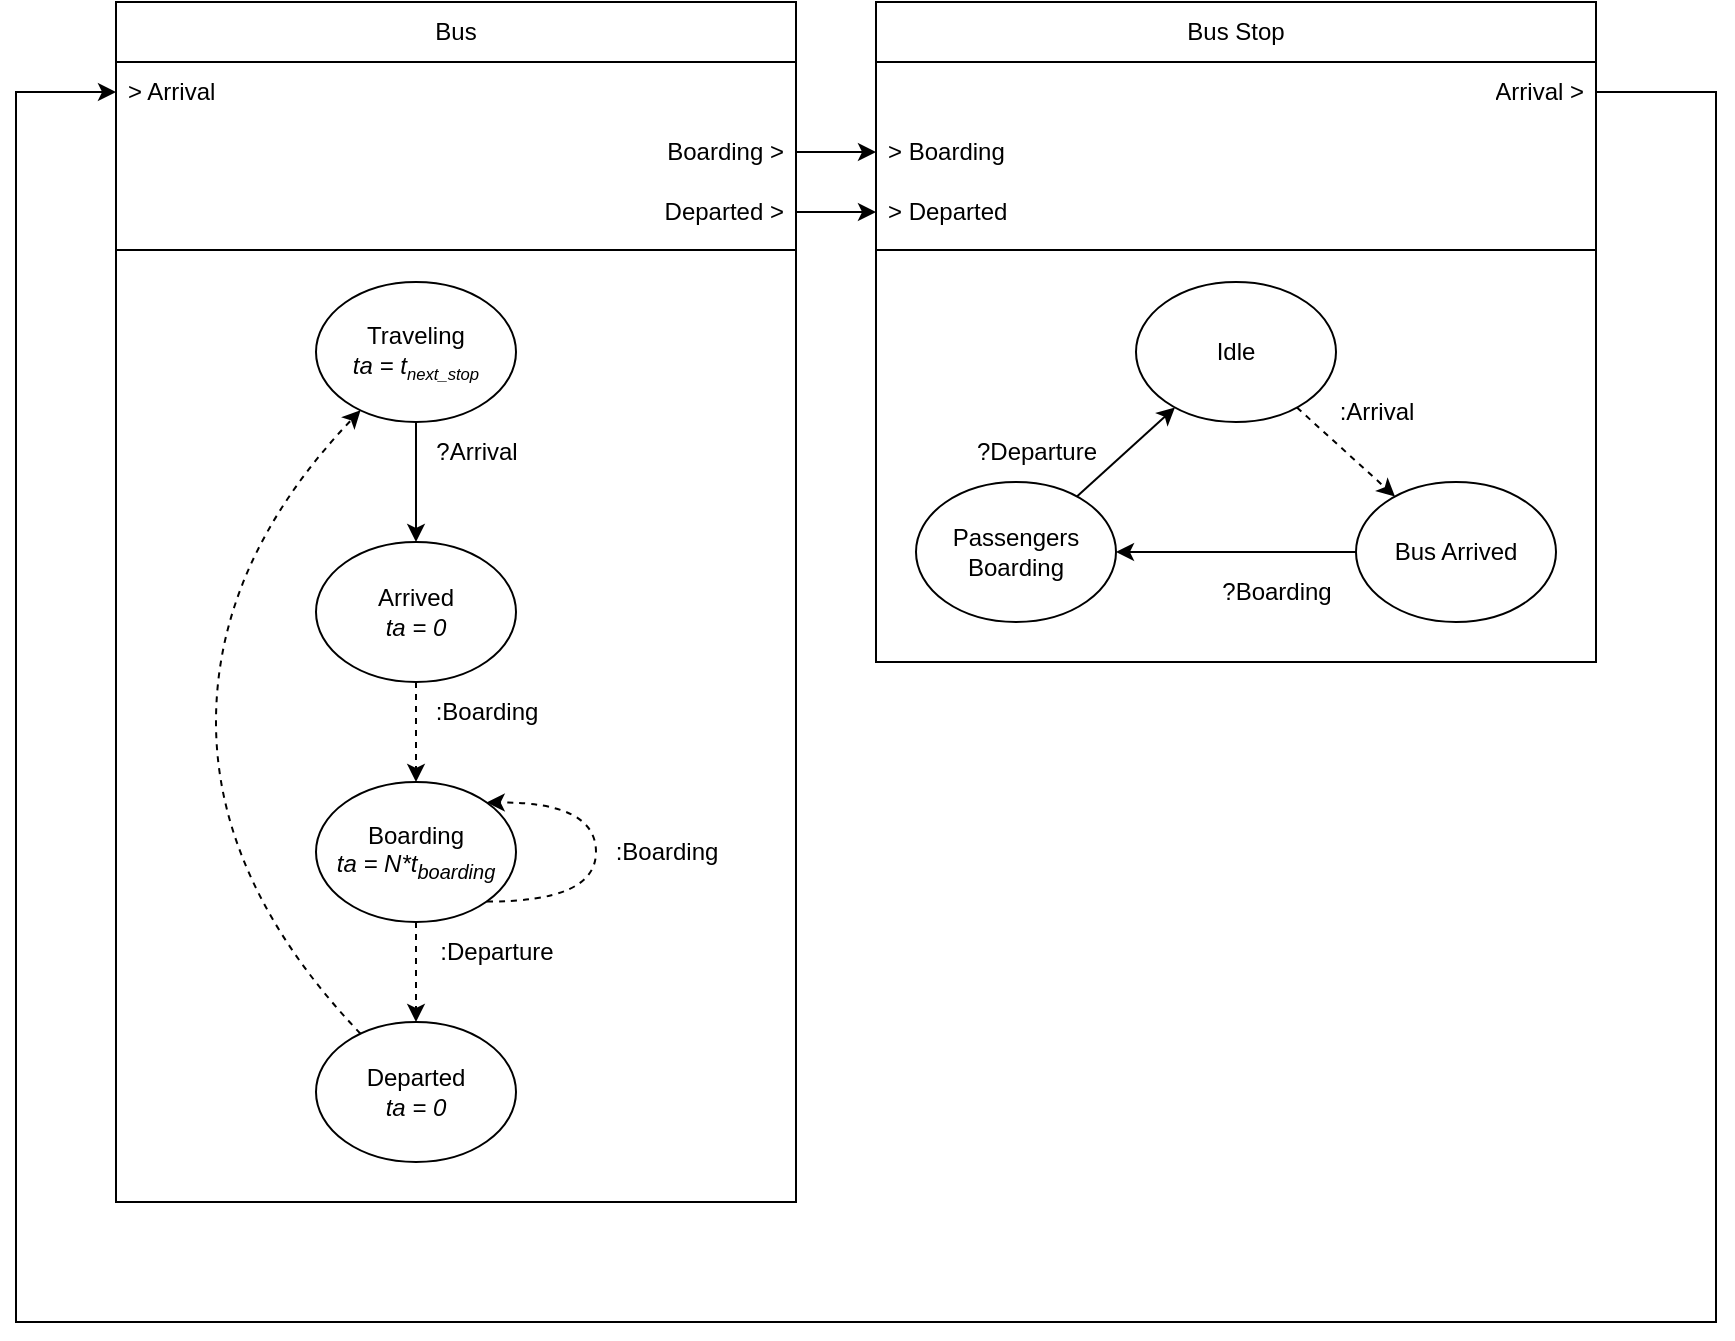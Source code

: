 <mxfile version="24.7.17">
  <diagram name="Page-1" id="eo9_WLX4i6MRtV-79SUJ">
    <mxGraphModel dx="3312" dy="2097" grid="1" gridSize="10" guides="1" tooltips="1" connect="1" arrows="1" fold="1" page="1" pageScale="1" pageWidth="850" pageHeight="1100" math="0" shadow="0">
      <root>
        <mxCell id="0" />
        <mxCell id="1" parent="0" />
        <mxCell id="cnuKNsjUAdPXq57PZooh-7" value="Bus" style="swimlane;fontStyle=0;childLayout=stackLayout;horizontal=1;startSize=30;horizontalStack=0;resizeParent=1;resizeParentMax=0;resizeLast=0;collapsible=1;marginBottom=0;whiteSpace=wrap;html=1;" parent="1" vertex="1">
          <mxGeometry x="-400" y="-320" width="340" height="600" as="geometry" />
        </mxCell>
        <mxCell id="cnuKNsjUAdPXq57PZooh-8" value="&amp;gt; Arrival" style="text;strokeColor=none;fillColor=none;align=left;verticalAlign=middle;spacingLeft=4;spacingRight=4;overflow=hidden;points=[[0,0.5],[1,0.5]];portConstraint=eastwest;rotatable=0;whiteSpace=wrap;html=1;" parent="cnuKNsjUAdPXq57PZooh-7" vertex="1">
          <mxGeometry y="30" width="340" height="30" as="geometry" />
        </mxCell>
        <mxCell id="cnuKNsjUAdPXq57PZooh-9" value="&lt;div align=&quot;right&quot;&gt;Boarding &amp;gt;&lt;br&gt;&lt;/div&gt;" style="text;strokeColor=none;fillColor=none;align=right;verticalAlign=middle;spacingLeft=4;spacingRight=4;overflow=hidden;points=[[0,0.5],[1,0.5]];portConstraint=eastwest;rotatable=0;whiteSpace=wrap;html=1;" parent="cnuKNsjUAdPXq57PZooh-7" vertex="1">
          <mxGeometry y="60" width="340" height="30" as="geometry" />
        </mxCell>
        <mxCell id="cnuKNsjUAdPXq57PZooh-10" value="&lt;div align=&quot;right&quot;&gt;Departed &amp;gt;&lt;br&gt;&lt;/div&gt;" style="text;strokeColor=none;fillColor=none;align=right;verticalAlign=middle;spacingLeft=4;spacingRight=4;overflow=hidden;points=[[0,0.5],[1,0.5]];portConstraint=eastwest;rotatable=0;whiteSpace=wrap;html=1;" parent="cnuKNsjUAdPXq57PZooh-7" vertex="1">
          <mxGeometry y="90" width="340" height="30" as="geometry" />
        </mxCell>
        <mxCell id="0BozVjmp-fSefDzsPNTn-1" value="" style="line;strokeWidth=1;fillColor=none;align=left;verticalAlign=middle;spacingTop=-1;spacingLeft=3;spacingRight=3;rotatable=0;labelPosition=right;points=[];portConstraint=eastwest;strokeColor=inherit;" parent="cnuKNsjUAdPXq57PZooh-7" vertex="1">
          <mxGeometry y="120" width="340" height="8" as="geometry" />
        </mxCell>
        <mxCell id="cnuKNsjUAdPXq57PZooh-58" value="" style="text;strokeColor=none;fillColor=none;align=left;verticalAlign=middle;spacingTop=-1;spacingLeft=4;spacingRight=4;rotatable=0;labelPosition=right;points=[];portConstraint=eastwest;" parent="cnuKNsjUAdPXq57PZooh-7" vertex="1">
          <mxGeometry y="128" width="340" height="472" as="geometry" />
        </mxCell>
        <mxCell id="cnuKNsjUAdPXq57PZooh-11" value="Bus Stop" style="swimlane;fontStyle=0;childLayout=stackLayout;horizontal=1;startSize=30;horizontalStack=0;resizeParent=1;resizeParentMax=0;resizeLast=0;collapsible=1;marginBottom=0;whiteSpace=wrap;html=1;" parent="1" vertex="1">
          <mxGeometry x="-20" y="-320" width="360" height="330" as="geometry" />
        </mxCell>
        <mxCell id="cnuKNsjUAdPXq57PZooh-12" value="Arrival &amp;gt;" style="text;strokeColor=none;fillColor=none;align=right;verticalAlign=middle;spacingLeft=4;spacingRight=4;overflow=hidden;points=[[0,0.5],[1,0.5]];portConstraint=eastwest;rotatable=0;whiteSpace=wrap;html=1;" parent="cnuKNsjUAdPXq57PZooh-11" vertex="1">
          <mxGeometry y="30" width="360" height="30" as="geometry" />
        </mxCell>
        <mxCell id="cnuKNsjUAdPXq57PZooh-13" value="&lt;div&gt;&amp;gt; Boarding&lt;/div&gt;" style="text;strokeColor=none;fillColor=none;align=left;verticalAlign=middle;spacingLeft=4;spacingRight=4;overflow=hidden;points=[[0,0.5],[1,0.5]];portConstraint=eastwest;rotatable=0;whiteSpace=wrap;html=1;" parent="cnuKNsjUAdPXq57PZooh-11" vertex="1">
          <mxGeometry y="60" width="360" height="30" as="geometry" />
        </mxCell>
        <mxCell id="cnuKNsjUAdPXq57PZooh-14" value="&lt;div&gt;&amp;gt; Departed&lt;/div&gt;" style="text;strokeColor=none;fillColor=none;align=left;verticalAlign=middle;spacingLeft=4;spacingRight=4;overflow=hidden;points=[[0,0.5],[1,0.5]];portConstraint=eastwest;rotatable=0;whiteSpace=wrap;html=1;" parent="cnuKNsjUAdPXq57PZooh-11" vertex="1">
          <mxGeometry y="90" width="360" height="30" as="geometry" />
        </mxCell>
        <mxCell id="0BozVjmp-fSefDzsPNTn-2" value="" style="line;strokeWidth=1;fillColor=none;align=left;verticalAlign=middle;spacingTop=-1;spacingLeft=3;spacingRight=3;rotatable=0;labelPosition=right;points=[];portConstraint=eastwest;strokeColor=inherit;" parent="cnuKNsjUAdPXq57PZooh-11" vertex="1">
          <mxGeometry y="120" width="360" height="8" as="geometry" />
        </mxCell>
        <mxCell id="cnuKNsjUAdPXq57PZooh-59" value="" style="text;strokeColor=none;fillColor=none;align=left;verticalAlign=middle;spacingTop=-1;spacingLeft=4;spacingRight=4;rotatable=0;labelPosition=right;points=[];portConstraint=eastwest;" parent="cnuKNsjUAdPXq57PZooh-11" vertex="1">
          <mxGeometry y="128" width="360" height="202" as="geometry" />
        </mxCell>
        <mxCell id="cnuKNsjUAdPXq57PZooh-15" style="edgeStyle=orthogonalEdgeStyle;rounded=0;orthogonalLoop=1;jettySize=auto;html=1;" parent="1" source="cnuKNsjUAdPXq57PZooh-9" target="cnuKNsjUAdPXq57PZooh-13" edge="1">
          <mxGeometry relative="1" as="geometry" />
        </mxCell>
        <mxCell id="cnuKNsjUAdPXq57PZooh-16" style="edgeStyle=orthogonalEdgeStyle;rounded=0;orthogonalLoop=1;jettySize=auto;html=1;" parent="1" source="cnuKNsjUAdPXq57PZooh-10" target="cnuKNsjUAdPXq57PZooh-14" edge="1">
          <mxGeometry relative="1" as="geometry" />
        </mxCell>
        <mxCell id="cnuKNsjUAdPXq57PZooh-17" style="edgeStyle=orthogonalEdgeStyle;rounded=0;orthogonalLoop=1;jettySize=auto;html=1;" parent="1" source="cnuKNsjUAdPXq57PZooh-12" target="cnuKNsjUAdPXq57PZooh-8" edge="1">
          <mxGeometry relative="1" as="geometry">
            <mxPoint x="-345" y="-210" as="targetPoint" />
            <Array as="points">
              <mxPoint x="400" y="-275" />
              <mxPoint x="400" y="340" />
              <mxPoint x="-450" y="340" />
              <mxPoint x="-450" y="-275" />
            </Array>
          </mxGeometry>
        </mxCell>
        <mxCell id="cnuKNsjUAdPXq57PZooh-29" style="edgeStyle=orthogonalEdgeStyle;rounded=0;orthogonalLoop=1;jettySize=auto;html=1;dashed=1;" parent="1" source="cnuKNsjUAdPXq57PZooh-22" target="cnuKNsjUAdPXq57PZooh-26" edge="1">
          <mxGeometry relative="1" as="geometry" />
        </mxCell>
        <mxCell id="cnuKNsjUAdPXq57PZooh-22" value="Arrived&lt;div&gt;&lt;i&gt;ta = 0&lt;/i&gt;&lt;/div&gt;" style="ellipse;whiteSpace=wrap;html=1;" parent="1" vertex="1">
          <mxGeometry x="-300" y="-50" width="100" height="70" as="geometry" />
        </mxCell>
        <mxCell id="cnuKNsjUAdPXq57PZooh-28" style="edgeStyle=orthogonalEdgeStyle;rounded=0;orthogonalLoop=1;jettySize=auto;html=1;" parent="1" source="cnuKNsjUAdPXq57PZooh-23" target="cnuKNsjUAdPXq57PZooh-22" edge="1">
          <mxGeometry relative="1" as="geometry" />
        </mxCell>
        <mxCell id="cnuKNsjUAdPXq57PZooh-23" value="Traveling&lt;div&gt;&lt;i&gt;ta = t&lt;span style=&quot;font-size: 10px;&quot;&gt;&lt;sub&gt;next_stop&lt;/sub&gt;&lt;/span&gt;&lt;/i&gt;&lt;/div&gt;" style="ellipse;whiteSpace=wrap;html=1;" parent="1" vertex="1">
          <mxGeometry x="-300" y="-180" width="100" height="70" as="geometry" />
        </mxCell>
        <mxCell id="cnuKNsjUAdPXq57PZooh-26" value="Boarding&lt;div&gt;&lt;i&gt;ta = N*t&lt;sub&gt;boarding&lt;/sub&gt;&lt;/i&gt;&lt;/div&gt;" style="ellipse;whiteSpace=wrap;html=1;" parent="1" vertex="1">
          <mxGeometry x="-300" y="70" width="100" height="70" as="geometry" />
        </mxCell>
        <mxCell id="cnuKNsjUAdPXq57PZooh-27" value="Departed&lt;div&gt;&lt;i&gt;ta = 0&lt;/i&gt;&lt;/div&gt;" style="ellipse;whiteSpace=wrap;html=1;" parent="1" vertex="1">
          <mxGeometry x="-300" y="190" width="100" height="70" as="geometry" />
        </mxCell>
        <mxCell id="cnuKNsjUAdPXq57PZooh-31" value="?Arrival" style="text;html=1;align=center;verticalAlign=middle;resizable=0;points=[];autosize=1;strokeColor=none;fillColor=none;" parent="1" vertex="1">
          <mxGeometry x="-250" y="-110" width="60" height="30" as="geometry" />
        </mxCell>
        <mxCell id="cnuKNsjUAdPXq57PZooh-34" value="" style="endArrow=classic;dashed=1;html=1;rounded=0;endFill=1;" parent="1" source="cnuKNsjUAdPXq57PZooh-26" target="cnuKNsjUAdPXq57PZooh-27" edge="1">
          <mxGeometry width="50" height="50" relative="1" as="geometry">
            <mxPoint x="-280" y="175" as="sourcePoint" />
            <mxPoint x="-160" y="175" as="targetPoint" />
          </mxGeometry>
        </mxCell>
        <mxCell id="cnuKNsjUAdPXq57PZooh-35" value=":Departure" style="text;html=1;align=center;verticalAlign=middle;resizable=0;points=[];autosize=1;strokeColor=none;fillColor=none;" parent="1" vertex="1">
          <mxGeometry x="-250" y="140" width="80" height="30" as="geometry" />
        </mxCell>
        <mxCell id="cnuKNsjUAdPXq57PZooh-37" value=":Boarding" style="text;html=1;align=center;verticalAlign=middle;resizable=0;points=[];autosize=1;strokeColor=none;fillColor=none;" parent="1" vertex="1">
          <mxGeometry x="-160" y="90" width="70" height="30" as="geometry" />
        </mxCell>
        <mxCell id="cnuKNsjUAdPXq57PZooh-39" value="" style="curved=1;endArrow=classic;html=1;rounded=0;exitX=1;exitY=1;exitDx=0;exitDy=0;entryX=1;entryY=0;entryDx=0;entryDy=0;dashed=1;" parent="1" source="cnuKNsjUAdPXq57PZooh-26" target="cnuKNsjUAdPXq57PZooh-26" edge="1">
          <mxGeometry width="50" height="50" relative="1" as="geometry">
            <mxPoint x="-190" y="95" as="sourcePoint" />
            <mxPoint x="-140" y="45" as="targetPoint" />
            <Array as="points">
              <mxPoint x="-160" y="130" />
              <mxPoint x="-160" y="80" />
            </Array>
          </mxGeometry>
        </mxCell>
        <mxCell id="cnuKNsjUAdPXq57PZooh-41" value="Idle" style="ellipse;whiteSpace=wrap;html=1;" parent="1" vertex="1">
          <mxGeometry x="110" y="-180" width="100" height="70" as="geometry" />
        </mxCell>
        <mxCell id="cnuKNsjUAdPXq57PZooh-46" style="edgeStyle=orthogonalEdgeStyle;rounded=0;orthogonalLoop=1;jettySize=auto;html=1;" parent="1" source="cnuKNsjUAdPXq57PZooh-42" target="cnuKNsjUAdPXq57PZooh-43" edge="1">
          <mxGeometry relative="1" as="geometry" />
        </mxCell>
        <mxCell id="cnuKNsjUAdPXq57PZooh-42" value="Bus Arrived" style="ellipse;whiteSpace=wrap;html=1;" parent="1" vertex="1">
          <mxGeometry x="220" y="-80" width="100" height="70" as="geometry" />
        </mxCell>
        <mxCell id="cnuKNsjUAdPXq57PZooh-48" style="rounded=0;orthogonalLoop=1;jettySize=auto;html=1;" parent="1" source="cnuKNsjUAdPXq57PZooh-43" target="cnuKNsjUAdPXq57PZooh-41" edge="1">
          <mxGeometry relative="1" as="geometry" />
        </mxCell>
        <mxCell id="cnuKNsjUAdPXq57PZooh-43" value="&lt;div&gt;Passengers&lt;/div&gt;&lt;div&gt;Boarding&lt;br&gt;&lt;/div&gt;" style="ellipse;whiteSpace=wrap;html=1;" parent="1" vertex="1">
          <mxGeometry y="-80" width="100" height="70" as="geometry" />
        </mxCell>
        <mxCell id="cnuKNsjUAdPXq57PZooh-44" value="" style="endArrow=classic;dashed=1;html=1;rounded=0;endFill=1;" parent="1" source="cnuKNsjUAdPXq57PZooh-41" target="cnuKNsjUAdPXq57PZooh-42" edge="1">
          <mxGeometry width="50" height="50" relative="1" as="geometry">
            <mxPoint x="135" y="-40" as="sourcePoint" />
            <mxPoint x="185" y="-90" as="targetPoint" />
          </mxGeometry>
        </mxCell>
        <mxCell id="cnuKNsjUAdPXq57PZooh-45" value=":Arrival" style="text;html=1;align=center;verticalAlign=middle;resizable=0;points=[];autosize=1;strokeColor=none;fillColor=none;" parent="1" vertex="1">
          <mxGeometry x="200" y="-130" width="60" height="30" as="geometry" />
        </mxCell>
        <mxCell id="cnuKNsjUAdPXq57PZooh-47" value="?Boarding" style="text;html=1;align=center;verticalAlign=middle;resizable=0;points=[];autosize=1;strokeColor=none;fillColor=none;" parent="1" vertex="1">
          <mxGeometry x="140" y="-40" width="80" height="30" as="geometry" />
        </mxCell>
        <mxCell id="cnuKNsjUAdPXq57PZooh-49" value="&lt;div&gt;?Departure&lt;/div&gt;" style="text;html=1;align=center;verticalAlign=middle;resizable=0;points=[];autosize=1;strokeColor=none;fillColor=none;" parent="1" vertex="1">
          <mxGeometry x="20" y="-110" width="80" height="30" as="geometry" />
        </mxCell>
        <mxCell id="cnuKNsjUAdPXq57PZooh-50" value=":Boarding" style="text;html=1;align=center;verticalAlign=middle;resizable=0;points=[];autosize=1;strokeColor=none;fillColor=none;" parent="1" vertex="1">
          <mxGeometry x="-250" y="20" width="70" height="30" as="geometry" />
        </mxCell>
        <mxCell id="0BozVjmp-fSefDzsPNTn-4" value="" style="curved=1;endArrow=classic;html=1;rounded=0;dashed=1;" parent="1" source="cnuKNsjUAdPXq57PZooh-27" target="cnuKNsjUAdPXq57PZooh-23" edge="1">
          <mxGeometry width="50" height="50" relative="1" as="geometry">
            <mxPoint x="-220" y="70" as="sourcePoint" />
            <mxPoint x="-170" y="20" as="targetPoint" />
            <Array as="points">
              <mxPoint x="-350" y="120" />
              <mxPoint x="-350" y="-40" />
            </Array>
          </mxGeometry>
        </mxCell>
      </root>
    </mxGraphModel>
  </diagram>
</mxfile>
